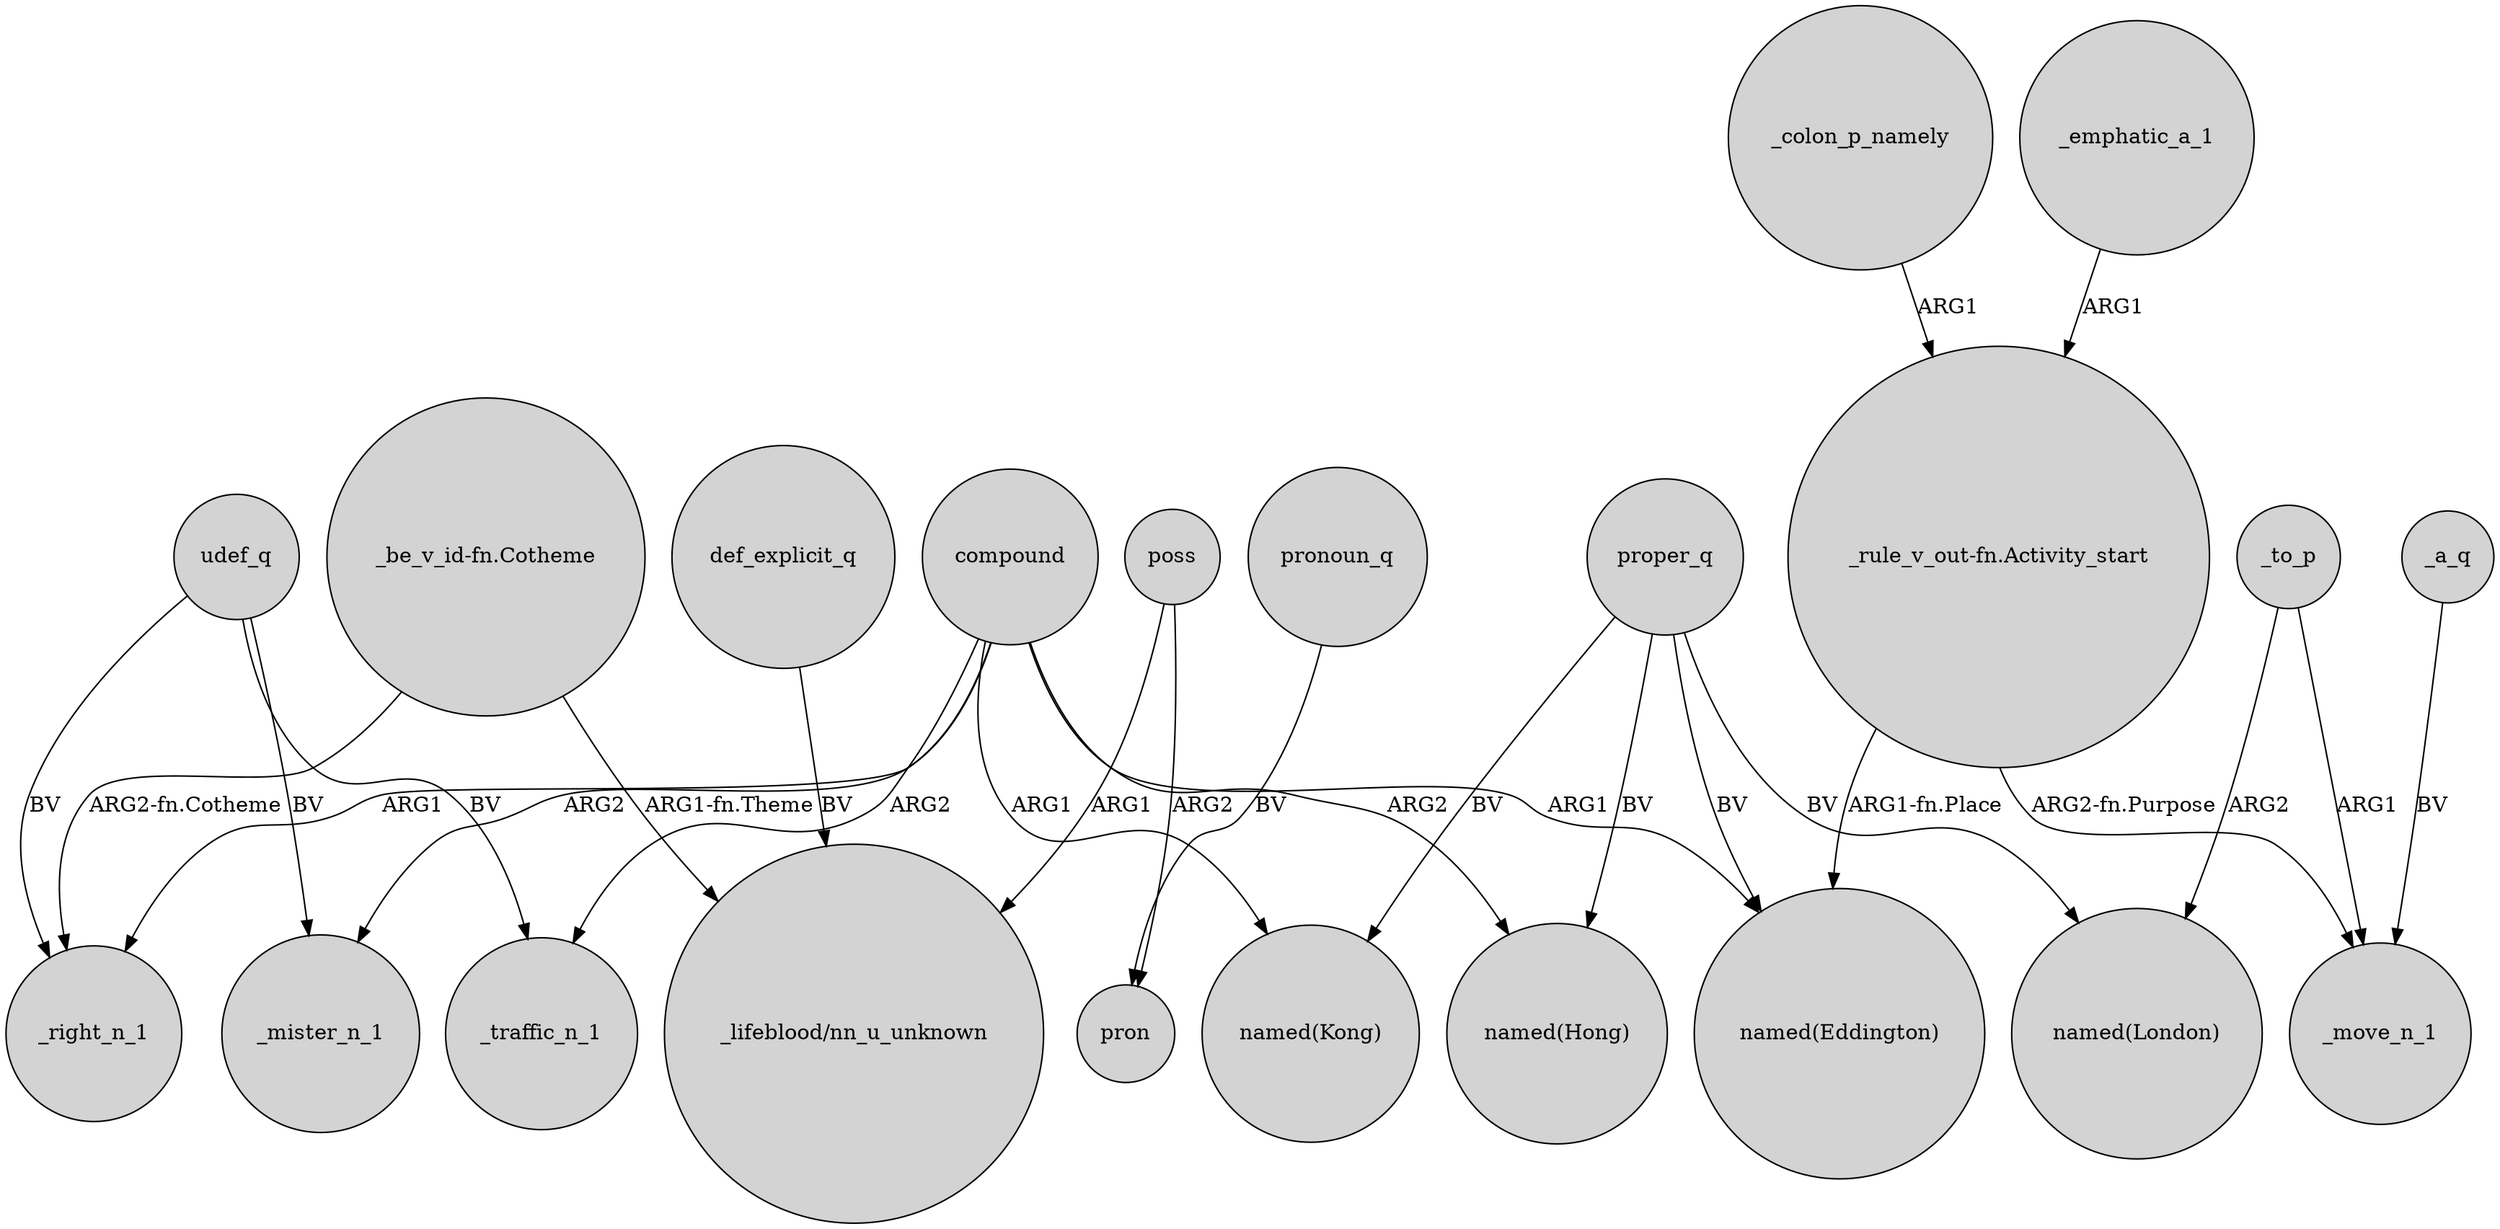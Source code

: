 digraph {
	node [shape=circle style=filled]
	compound -> _mister_n_1 [label=ARG2]
	_to_p -> "named(London)" [label=ARG2]
	udef_q -> _traffic_n_1 [label=BV]
	compound -> _right_n_1 [label=ARG1]
	_colon_p_namely -> "_rule_v_out-fn.Activity_start" [label=ARG1]
	udef_q -> _right_n_1 [label=BV]
	proper_q -> "named(Eddington)" [label=BV]
	udef_q -> _mister_n_1 [label=BV]
	compound -> "named(Eddington)" [label=ARG1]
	compound -> _traffic_n_1 [label=ARG2]
	pronoun_q -> pron [label=BV]
	poss -> pron [label=ARG2]
	_emphatic_a_1 -> "_rule_v_out-fn.Activity_start" [label=ARG1]
	proper_q -> "named(Kong)" [label=BV]
	poss -> "_lifeblood/nn_u_unknown" [label=ARG1]
	def_explicit_q -> "_lifeblood/nn_u_unknown" [label=BV]
	"_be_v_id-fn.Cotheme" -> _right_n_1 [label="ARG2-fn.Cotheme"]
	compound -> "named(Hong)" [label=ARG2]
	"_rule_v_out-fn.Activity_start" -> _move_n_1 [label="ARG2-fn.Purpose"]
	compound -> "named(Kong)" [label=ARG1]
	_a_q -> _move_n_1 [label=BV]
	proper_q -> "named(London)" [label=BV]
	"_be_v_id-fn.Cotheme" -> "_lifeblood/nn_u_unknown" [label="ARG1-fn.Theme"]
	"_rule_v_out-fn.Activity_start" -> "named(Eddington)" [label="ARG1-fn.Place"]
	proper_q -> "named(Hong)" [label=BV]
	_to_p -> _move_n_1 [label=ARG1]
}
